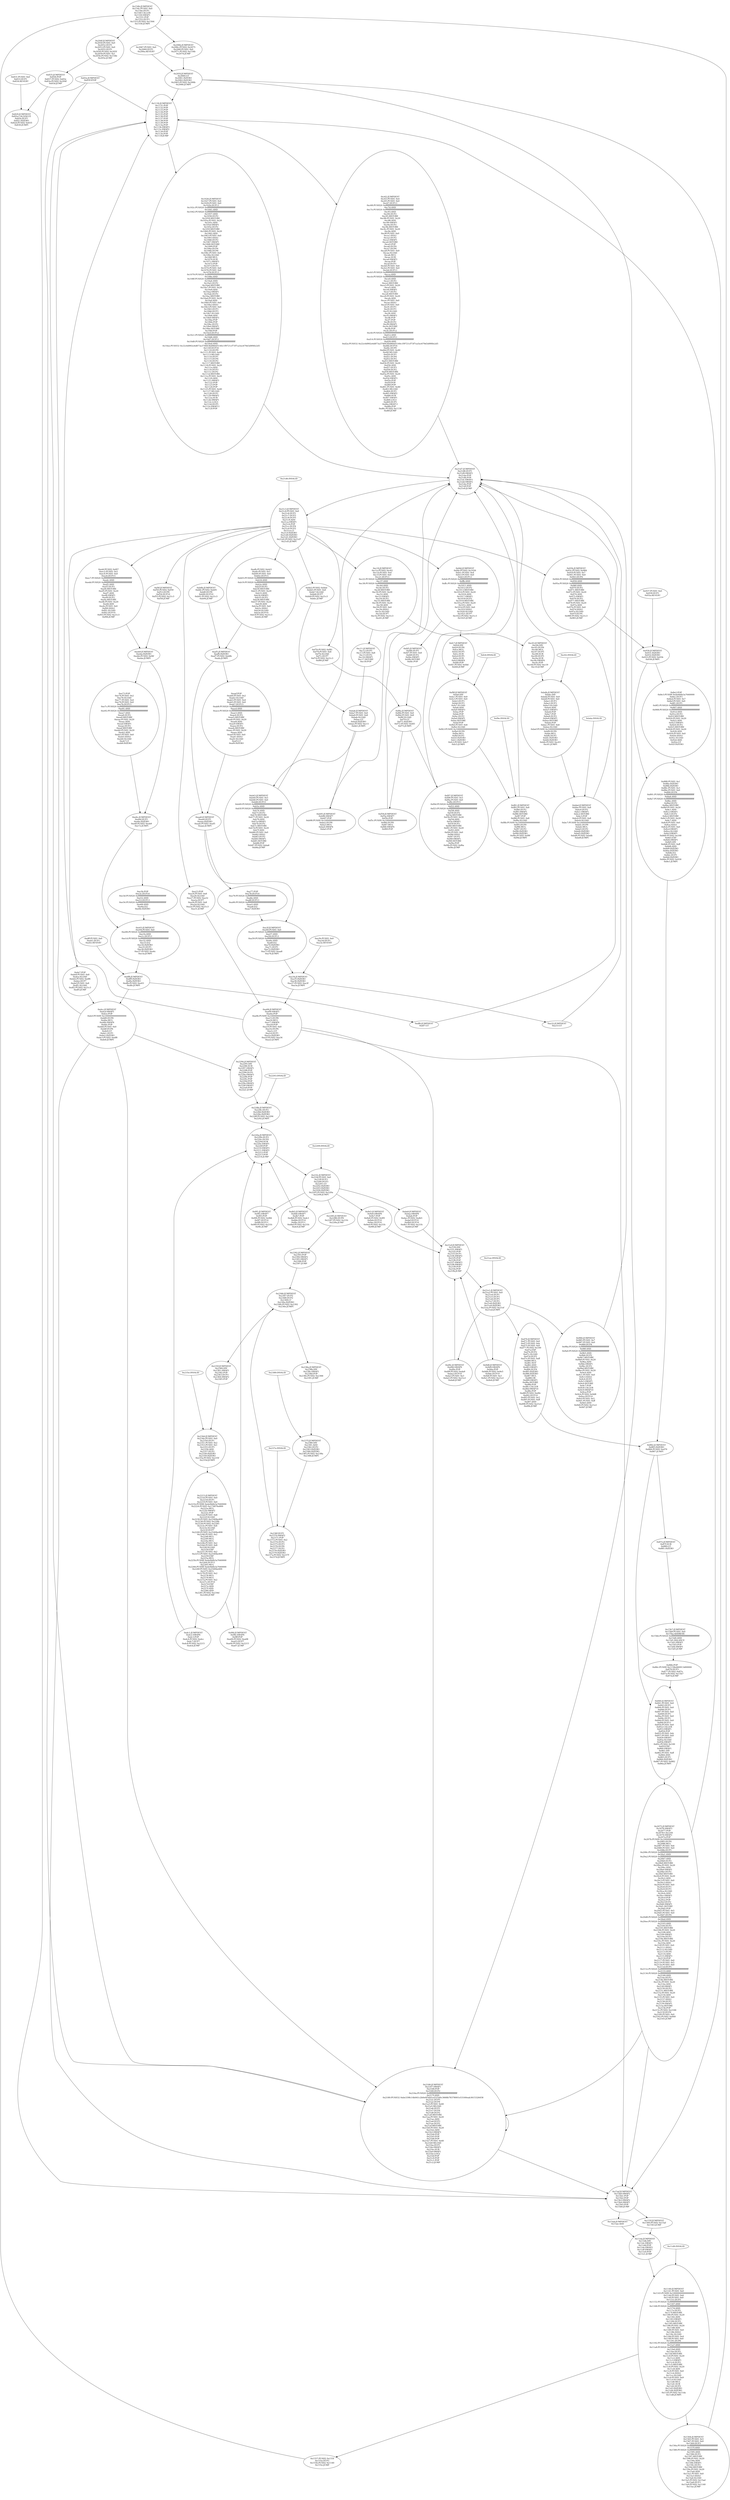 digraph{
2089[label="0x829:JUMPDEST
0x82a:CALLVALUE
0x82b:DUP1
0x82c:ISZERO
0x82d:PUSH2 0x835
0x830:JUMPI"]
2097[label="0x831:PUSH1 0x0
0x833:DUP1
0x834:REVERT"]
2097 -> 2089
2101[label="0x835:JUMPDEST
0x836:POP
0x837:PUSH2 0x83e
0x83a:PUSH2 0x204f
0x83d:JUMP"]
2101 -> 2089
8271[label="0x204f:JUMPDEST
0x2050:PUSH1 0x0
0x2052:DUP1
0x2053:PUSH1 0x0
0x2055:DUP1
0x2056:PUSH2 0x205f
0x2059:PUSH1 0x1
0x205b:PUSH2 0x154b
0x205e:JUMP"]
8271 -> 2101
5451[label="0x154b:JUMPDEST
0x154c:PUSH1 0x0
0x154e:DUP1
0x154f:CALLER
0x1550:SWAP1
0x1551:POP
0x1552:DUP3
0x1553:PUSH2 0x1564
0x1556:JUMPI"]
5451 -> 8271
5451 -> 8299
5463[label="0x1557:PUSH2 0x155f
0x155a:DUP2
0x155b:PUSH2 0x1140
0x155e:JUMP"]
5463 -> 5451
5476[label="0x1564:JUMPDEST
0x1565:PUSH1 0x5
0x1567:PUSH1 0x0
0x1569:DUP3
0x156a:PUSH20 0xffffffffffffffffffffffffffffffffffffffff
0x157f:AND
0x1580:PUSH20 0xffffffffffffffffffffffffffffffffffffffff
0x1595:AND
0x1596:DUP2
0x1597:MSTORE
0x1598:PUSH1 0x20
0x159a:ADD
0x159b:SWAP1
0x159c:DUP2
0x159d:MSTORE
0x159e:PUSH1 0x20
0x15a0:ADD
0x15a1:PUSH1 0x0
0x15a3:SHA3
0x15a4:SLOAD
0x15a5:PUSH2 0x15ad
0x15a8:DUP3
0x15a9:PUSH2 0x1140
0x15ac:JUMP"]
5476 -> 5451
4416[label="0x1140:JUMPDEST
0x1141:PUSH1 0x0
0x1143:PUSH9 0x10000000000000000
0x114d:PUSH1 0x6
0x114f:PUSH1 0x0
0x1151:DUP5
0x1152:PUSH20 0xffffffffffffffffffffffffffffffffffffffff
0x1167:AND
0x1168:PUSH20 0xffffffffffffffffffffffffffffffffffffffff
0x117d:AND
0x117e:DUP2
0x117f:MSTORE
0x1180:PUSH1 0x20
0x1182:ADD
0x1183:SWAP1
0x1184:DUP2
0x1185:MSTORE
0x1186:PUSH1 0x20
0x1188:ADD
0x1189:PUSH1 0x0
0x118b:SHA3
0x118c:SLOAD
0x118d:PUSH1 0x4
0x118f:PUSH1 0x0
0x1191:DUP6
0x1192:PUSH20 0xffffffffffffffffffffffffffffffffffffffff
0x11a7:AND
0x11a8:PUSH20 0xffffffffffffffffffffffffffffffffffffffff
0x11bd:AND
0x11be:DUP2
0x11bf:MSTORE
0x11c0:PUSH1 0x20
0x11c2:ADD
0x11c3:SWAP1
0x11c4:DUP2
0x11c5:MSTORE
0x11c6:PUSH1 0x20
0x11c8:ADD
0x11c9:PUSH1 0x0
0x11cb:SHA3
0x11cc:SLOAD
0x11cd:PUSH1 0x9
0x11cf:SLOAD
0x11d0:MUL
0x11d1:SUB
0x11d2:DUP2
0x11d3:ISZERO
0x11d4:ISZERO
0x11d5:PUSH2 0x11da
0x11d8:JUMPI"]
4416 -> 5463
4416 -> 5476
4569[label="0x11d9:INVALID"]
4569 -> 4416
4570[label="0x11da:JUMPDEST
0x11db:DIV
0x11dc:SWAP1
0x11dd:POP
0x11de:SWAP2
0x11df:SWAP1
0x11e0:POP
0x11e1:JUMP"]
4570 -> 4416
5549[label="0x15ad:JUMPDEST
0x15ae:ADD"]
5549 -> 4570
5551[label="0x15af:JUMPDEST
0x15b0:SWAP2
0x15b1:POP
0x15b2:POP
0x15b3:SWAP2
0x15b4:SWAP1
0x15b5:POP
0x15b6:JUMP"]
5551 -> 5549
5551 -> 5471
5471[label="0x155f:JUMPDEST
0x1560:PUSH2 0x15af
0x1563:JUMP"]
5471 -> 4570
8287[label="0x205f:JUMPDEST
0x2060:GT
0x2061:ISZERO
0x2062:ISZERO
0x2063:PUSH2 0x206b
0x2066:JUMPI"]
8287 -> 5551
8287 -> 4400
8287 -> 8550
8295[label="0x2067:PUSH1 0x0
0x2069:DUP1
0x206a:REVERT"]
8295 -> 8287
8299[label="0x206b:JUMPDEST
0x206c:PUSH2 0x2075
0x206f:PUSH1 0x0
0x2071:PUSH2 0x154b
0x2074:JUMP"]
8299 -> 8287
8309[label="0x2075:JUMPDEST
0x2076:SWAP3
0x2077:POP
0x2078:CALLER
0x2079:SWAP2
0x207a:POP
0x207b:PUSH9 0x10000000000000000
0x2085:DUP4
0x2086:MUL
0x2087:PUSH1 0x6
0x2089:PUSH1 0x0
0x208b:DUP5
0x208c:PUSH20 0xffffffffffffffffffffffffffffffffffffffff
0x20a1:AND
0x20a2:PUSH20 0xffffffffffffffffffffffffffffffffffffffff
0x20b7:AND
0x20b8:DUP2
0x20b9:MSTORE
0x20ba:PUSH1 0x20
0x20bc:ADD
0x20bd:SWAP1
0x20be:DUP2
0x20bf:MSTORE
0x20c0:PUSH1 0x20
0x20c2:ADD
0x20c3:PUSH1 0x0
0x20c5:SHA3
0x20c6:PUSH1 0x0
0x20c8:DUP3
0x20c9:DUP3
0x20ca:SLOAD
0x20cb:ADD
0x20cc:SWAP3
0x20cd:POP
0x20ce:POP
0x20cf:DUP2
0x20d0:SWAP1
0x20d1:SSTORE
0x20d2:POP
0x20d3:PUSH1 0x5
0x20d5:PUSH1 0x0
0x20d7:DUP4
0x20d8:PUSH20 0xffffffffffffffffffffffffffffffffffffffff
0x20ed:AND
0x20ee:PUSH20 0xffffffffffffffffffffffffffffffffffffffff
0x2103:AND
0x2104:DUP2
0x2105:MSTORE
0x2106:PUSH1 0x20
0x2108:ADD
0x2109:SWAP1
0x210a:DUP2
0x210b:MSTORE
0x210c:PUSH1 0x20
0x210e:ADD
0x210f:PUSH1 0x0
0x2111:SHA3
0x2112:SLOAD
0x2113:DUP4
0x2114:ADD
0x2115:SWAP3
0x2116:POP
0x2117:PUSH1 0x0
0x2119:PUSH1 0x5
0x211b:PUSH1 0x0
0x211d:DUP5
0x211e:PUSH20 0xffffffffffffffffffffffffffffffffffffffff
0x2133:AND
0x2134:PUSH20 0xffffffffffffffffffffffffffffffffffffffff
0x2149:AND
0x214a:DUP2
0x214b:MSTORE
0x214c:PUSH1 0x20
0x214e:ADD
0x214f:SWAP1
0x2150:DUP2
0x2151:MSTORE
0x2152:PUSH1 0x20
0x2154:ADD
0x2155:PUSH1 0x0
0x2157:SHA3
0x2158:DUP2
0x2159:SWAP1
0x215a:SSTORE
0x215b:POP
0x215c:PUSH2 0x2166
0x215f:DUP4
0x2160:PUSH1 0x0
0x2162:PUSH2 0x840
0x2165:JUMP"]
8309 -> 5551
8309 -> 4400
8309 -> 8550
2110[label="0x83e:JUMPDEST
0x83f:STOP"]
2110 -> 5551
2110 -> 4400
2110 -> 8550
2112[label="0x840:JUMPDEST
0x841:PUSH1 0x0
0x843:DUP1
0x844:PUSH1 0x0
0x846:DUP1
0x847:PUSH1 0x0
0x849:DUP1
0x84a:PUSH1 0x0
0x84c:DUP1
0x84d:PUSH1 0x0
0x84f:DUP11
0x850:PUSH1 0x0
0x852:CALLER
0x853:SWAP1
0x854:POP
0x855:PUSH1 0xb
0x857:PUSH1 0x0
0x859:SWAP1
0x85a:SLOAD
0x85b:SWAP1
0x85c:PUSH2 0x100
0x85f:EXP
0x860:SWAP1
0x861:DIV
0x862:PUSH1 0xff
0x864:AND
0x865:DUP1
0x866:ISZERO
0x867:PUSH2 0x882
0x86a:JUMPI"]
2112 -> 8309
2155[label="0x86b:POP
0x86c:PUSH9 0x1158e460913d00000
0x876:DUP3
0x877:PUSH2 0x87e
0x87a:PUSH2 0x15b7
0x87d:JUMP"]
2155 -> 2112
5559[label="0x15b7:JUMPDEST
0x15b8:PUSH1 0x0
0x15ba:ADDRESS
0x15bb:PUSH20 0xffffffffffffffffffffffffffffffffffffffff
0x15d0:AND
0x15d1:BALANCE
0x15d2:SWAP1
0x15d3:POP
0x15d4:SWAP1
0x15d5:JUMP"]
5559 -> 2155
2178[label="0x882:JUMPDEST
0x883:ISZERO
0x884:PUSH2 0xd70
0x887:JUMPI"]
2178 -> 2174
2178 -> 2112
2184[label="0x888:PUSH1 0x1
0x88a:ISZERO
0x88b:ISZERO
0x88c:PUSH1 0x3
0x88e:PUSH1 0x0
0x890:DUP4
0x891:PUSH20 0xffffffffffffffffffffffffffffffffffffffff
0x8a6:AND
0x8a7:PUSH20 0xffffffffffffffffffffffffffffffffffffffff
0x8bc:AND
0x8bd:DUP2
0x8be:MSTORE
0x8bf:PUSH1 0x20
0x8c1:ADD
0x8c2:SWAP1
0x8c3:DUP2
0x8c4:MSTORE
0x8c5:PUSH1 0x20
0x8c7:ADD
0x8c8:PUSH1 0x0
0x8ca:SHA3
0x8cb:PUSH1 0x0
0x8cd:SWAP1
0x8ce:SLOAD
0x8cf:SWAP1
0x8d0:PUSH2 0x100
0x8d3:EXP
0x8d4:SWAP1
0x8d5:DIV
0x8d6:PUSH1 0xff
0x8d8:AND
0x8d9:ISZERO
0x8da:ISZERO
0x8db:EQ
0x8dc:DUP1
0x8dd:ISZERO
0x8de:PUSH2 0x930
0x8e1:JUMPI"]
2184 -> 2178
2274[label="0x8e2:POP
0x8e3:PUSH8 0xde0b6b3a7640000
0x8ec:DUP3
0x8ed:PUSH1 0x7
0x8ef:PUSH1 0x0
0x8f1:DUP5
0x8f2:PUSH20 0xffffffffffffffffffffffffffffffffffffffff
0x907:AND
0x908:PUSH20 0xffffffffffffffffffffffffffffffffffffffff
0x91d:AND
0x91e:DUP2
0x91f:MSTORE
0x920:PUSH1 0x20
0x922:ADD
0x923:SWAP1
0x924:DUP2
0x925:MSTORE
0x926:PUSH1 0x20
0x928:ADD
0x929:PUSH1 0x0
0x92b:SHA3
0x92c:SLOAD
0x92d:ADD
0x92e:GT
0x92f:ISZERO"]
2274 -> 2184
2352[label="0x930:JUMPDEST
0x931:ISZERO
0x932:ISZERO
0x933:PUSH2 0x93b
0x936:JUMPI"]
2352 -> 2274
2352 -> 2184
2359[label="0x937:PUSH1 0x0
0x939:DUP1
0x93a:REVERT"]
2359 -> 2352
2174[label="0x87e:JUMPDEST
0x87f:SUB
0x880:GT
0x881:ISZERO"]
2174 -> 5559
2363[label="0x93b:JUMPDEST
0x93c:PUSH2 0x984
0x93f:PUSH1 0x7
0x941:PUSH1 0x0
0x943:DUP4
0x944:PUSH20 0xffffffffffffffffffffffffffffffffffffffff
0x959:AND
0x95a:PUSH20 0xffffffffffffffffffffffffffffffffffffffff
0x96f:AND
0x970:DUP2
0x971:MSTORE
0x972:PUSH1 0x20
0x974:ADD
0x975:SWAP1
0x976:DUP2
0x977:MSTORE
0x978:PUSH1 0x20
0x97a:ADD
0x97b:PUSH1 0x0
0x97d:SHA3
0x97e:SLOAD
0x97f:DUP4
0x980:PUSH2 0x21c3
0x983:JUMP"]
2363 -> 2352
3440[label="0xd70:JUMPDEST
0xd71:PUSH1 0x0
0xd73:PUSH1 0xb
0xd75:PUSH1 0x0
0xd77:PUSH2 0x100
0xd7a:EXP
0xd7b:DUP2
0xd7c:SLOAD
0xd7d:DUP2
0xd7e:PUSH1 0xff
0xd80:MUL
0xd81:NOT
0xd82:AND
0xd83:SWAP1
0xd84:DUP4
0xd85:ISZERO
0xd86:ISZERO
0xd87:MUL
0xd88:OR
0xd89:SWAP1
0xd8a:SSTORE
0xd8b:POP
0xd8c:CALLER
0xd8d:SWAP10
0xd8e:POP
0xd8f:PUSH2 0xd9c
0xd92:DUP14
0xd93:PUSH1 0x5
0xd95:PUSH1 0xff
0xd97:AND
0xd98:PUSH2 0x21e1
0xd9b:JUMP"]
3440 -> 2178
8673[label="0x21e1:JUMPDEST
0x21e2:PUSH1 0x0
0x21e4:DUP1
0x21e5:DUP3
0x21e6:DUP5
0x21e7:DUP2
0x21e8:ISZERO
0x21e9:ISZERO
0x21ea:PUSH2 0x21ef
0x21ed:JUMPI"]
8673 -> 3440
8673 -> 2436
8673 -> 3484
8673 -> 2520
8686[label="0x21ee:INVALID"]
8686 -> 8673
8643[label="0x21c3:JUMPDEST
0x21c4:PUSH1 0x0
0x21c6:DUP1
0x21c7:DUP3
0x21c8:DUP5
0x21c9:ADD
0x21ca:SWAP1
0x21cb:POP
0x21cc:DUP4
0x21cd:DUP2
0x21ce:LT
0x21cf:ISZERO
0x21d0:ISZERO
0x21d1:ISZERO
0x21d2:PUSH2 0x21d7
0x21d5:JUMPI"]
8643 -> 2363
8643 -> 2595
8643 -> 3559
8643 -> 2811
8643 -> 2955
8643 -> 3775
8643 -> 3919
8643 -> 3958
8643 -> 2994
8643 -> 3097
8643 -> 4061
8662[label="0x21d6:INVALID"]
8662 -> 8643
8663[label="0x21d7:JUMPDEST
0x21d8:DUP1
0x21d9:SWAP2
0x21da:POP
0x21db:POP
0x21dc:SWAP3
0x21dd:SWAP2
0x21de:POP
0x21df:POP
0x21e0:JUMP"]
8663 -> 8643
8687[label="0x21ef:JUMPDEST
0x21f0:DIV
0x21f1:SWAP1
0x21f2:POP
0x21f3:DUP1
0x21f4:SWAP2
0x21f5:POP
0x21f6:POP
0x21f7:SWAP3
0x21f8:SWAP2
0x21f9:POP
0x21fa:POP
0x21fb:JUMP"]
8687 -> 8673
2436[label="0x984:JUMPDEST
0x985:PUSH1 0x7
0x987:PUSH1 0x0
0x989:DUP4
0x98a:PUSH20 0xffffffffffffffffffffffffffffffffffffffff
0x99f:AND
0x9a0:PUSH20 0xffffffffffffffffffffffffffffffffffffffff
0x9b5:AND
0x9b6:DUP2
0x9b7:MSTORE
0x9b8:PUSH1 0x20
0x9ba:ADD
0x9bb:SWAP1
0x9bc:DUP2
0x9bd:MSTORE
0x9be:PUSH1 0x20
0x9c0:ADD
0x9c1:PUSH1 0x0
0x9c3:SHA3
0x9c4:DUP2
0x9c5:SWAP1
0x9c6:SSTORE
0x9c7:POP
0x9c8:CALLER
0x9c9:SWAP10
0x9ca:POP
0x9cb:PUSH2 0x9d8
0x9ce:DUP14
0x9cf:PUSH1 0x5
0x9d1:PUSH1 0xff
0x9d3:AND
0x9d4:PUSH2 0x21e1
0x9d7:JUMP"]
2436 -> 8663
3484[label="0xd9c:JUMPDEST
0xd9d:SWAP9
0xd9e:POP
0xd9f:PUSH2 0xda9
0xda2:DUP10
0xda3:PUSH1 0x3
0xda5:PUSH2 0x21e1
0xda8:JUMP"]
3484 -> 8687
2520[label="0x9d8:JUMPDEST
0x9d9:SWAP9
0x9da:POP
0x9db:PUSH2 0x9e5
0x9de:DUP10
0x9df:PUSH1 0x3
0x9e1:PUSH2 0x21e1
0x9e4:JUMP"]
2520 -> 8687
2533[label="0x9e5:JUMPDEST
0x9e6:SWAP8
0x9e7:POP
0x9e8:PUSH2 0x9f1
0x9eb:DUP10
0x9ec:DUP10
0x9ed:PUSH2 0x21fc
0x9f0:JUMP"]
2533 -> 8687
8700[label="0x21fc:JUMPDEST
0x21fd:PUSH1 0x0
0x21ff:DUP3
0x2200:DUP3
0x2201:GT
0x2202:ISZERO
0x2203:ISZERO
0x2204:ISZERO
0x2205:PUSH2 0x220a
0x2208:JUMPI"]
8700 -> 2533
8700 -> 3497
8700 -> 3509
8700 -> 2545
8700 -> 8837
8713[label="0x2209:INVALID"]
8713 -> 8700
3497[label="0xda9:JUMPDEST
0xdaa:SWAP8
0xdab:POP
0xdac:PUSH2 0xdb5
0xdaf:DUP10
0xdb0:DUP10
0xdb1:PUSH2 0x21fc
0xdb4:JUMP"]
3497 -> 8687
8714[label="0x220a:JUMPDEST
0x220b:DUP2
0x220c:DUP4
0x220d:SUB
0x220e:SWAP1
0x220f:POP
0x2210:SWAP3
0x2211:SWAP2
0x2212:POP
0x2213:POP
0x2214:JUMP"]
8714 -> 8700
3509[label="0xdb5:JUMPDEST
0xdb6:SWAP7
0xdb7:POP
0xdb8:PUSH2 0xdc1
0xdbb:DUP14
0xdbc:DUP11
0xdbd:PUSH2 0x21fc
0xdc0:JUMP"]
3509 -> 8714
2545[label="0x9f1:JUMPDEST
0x9f2:SWAP7
0x9f3:POP
0x9f4:PUSH2 0x9fd
0x9f7:DUP14
0x9f8:DUP11
0x9f9:PUSH2 0x21fc
0x9fc:JUMP"]
2545 -> 8714
3521[label="0xdc1:JUMPDEST
0xdc2:SWAP6
0xdc3:POP
0xdc4:PUSH2 0xdcc
0xdc7:DUP7
0xdc8:PUSH2 0x2215
0xdcb:JUMP"]
3521 -> 8714
2557[label="0x9fd:JUMPDEST
0x9fe:SWAP6
0x9ff:POP
0xa00:PUSH2 0xa08
0xa03:DUP7
0xa04:PUSH2 0x2215
0xa07:JUMP"]
2557 -> 8714
8725[label="0x2215:JUMPDEST
0x2216:PUSH1 0x0
0x2218:DUP1
0x2219:PUSH1 0x0
0x221b:PUSH8 0xde0b6b3a7640000
0x2224:PUSH5 0x174876e800
0x222a:MUL
0x222b:SWAP2
0x222c:POP
0x222d:PUSH1 0x8
0x222f:SLOAD
0x2230:PUSH5 0x2540be400
0x2236:PUSH2 0x228b
0x2239:PUSH2 0x2285
0x223c:PUSH1 0x8
0x223e:SLOAD
0x223f:DUP7
0x2240:PUSH5 0x2540be400
0x2246:PUSH1 0x2
0x2248:MUL
0x2249:MUL
0x224a:MUL
0x224b:PUSH1 0x2
0x224d:PUSH1 0x8
0x224f:SLOAD
0x2250:EXP
0x2251:PUSH1 0x2
0x2253:PUSH5 0x2540be400
0x2259:EXP
0x225a:MUL
0x225b:PUSH8 0xde0b6b3a7640000
0x2264:DUP11
0x2265:MUL
0x2266:PUSH8 0xde0b6b3a7640000
0x226f:PUSH5 0x2540be400
0x2275:MUL
0x2276:PUSH1 0x2
0x2278:MUL
0x2279:MUL
0x227a:PUSH1 0x2
0x227c:DUP10
0x227d:EXP
0x227e:ADD
0x227f:ADD
0x2280:ADD
0x2281:PUSH2 0x234d
0x2284:JUMP"]
8725 -> 3521
8725 -> 2557
9037[label="0x234d:JUMPDEST
0x234e:PUSH1 0x0
0x2350:DUP1
0x2351:PUSH1 0x2
0x2353:PUSH1 0x1
0x2355:DUP5
0x2356:ADD
0x2357:DUP2
0x2358:ISZERO
0x2359:ISZERO
0x235a:PUSH2 0x235f
0x235d:JUMPI"]
9037 -> 8725
9054[label="0x235e:INVALID"]
9054 -> 9037
9055[label="0x235f:JUMPDEST
0x2360:DIV
0x2361:SWAP1
0x2362:POP
0x2363:DUP3
0x2364:SWAP2
0x2365:POP"]
9055 -> 9037
9062[label="0x2366:JUMPDEST
0x2367:DUP2
0x2368:DUP2
0x2369:LT
0x236a:ISZERO
0x236b:PUSH2 0x2392
0x236e:JUMPI"]
9062 -> 9055
9062 -> 9098
9071[label="0x236f:DUP1
0x2370:SWAP2
0x2371:POP
0x2372:PUSH1 0x2
0x2374:DUP2
0x2375:DUP3
0x2376:DUP6
0x2377:DUP2
0x2378:ISZERO
0x2379:ISZERO
0x237a:PUSH2 0x237f
0x237d:JUMPI"]
9071 -> 9062
9086[label="0x237e:INVALID"]
9086 -> 9071
9106[label="0x2392:JUMPDEST
0x2393:POP
0x2394:SWAP2
0x2395:SWAP1
0x2396:POP
0x2397:JUMP"]
9106 -> 9062
9087[label="0x237f:JUMPDEST
0x2380:DIV
0x2381:ADD
0x2382:DUP2
0x2383:ISZERO
0x2384:ISZERO
0x2385:PUSH2 0x238a
0x2388:JUMPI"]
9087 -> 9071
9097[label="0x2389:INVALID"]
9097 -> 9087
8837[label="0x2285:JUMPDEST
0x2286:DUP6
0x2287:PUSH2 0x21fc
0x228a:JUMP"]
8837 -> 9106
9098[label="0x238a:JUMPDEST
0x238b:DIV
0x238c:SWAP1
0x238d:POP
0x238e:PUSH2 0x2366
0x2391:JUMP"]
9098 -> 9087
8843[label="0x228b:JUMPDEST
0x228c:DUP2
0x228d:ISZERO
0x228e:ISZERO
0x228f:PUSH2 0x2294
0x2292:JUMPI"]
8843 -> 8714
8851[label="0x2293:INVALID"]
8851 -> 8843
8852[label="0x2294:JUMPDEST
0x2295:DIV
0x2296:SUB
0x2297:SWAP1
0x2298:POP
0x2299:DUP1
0x229a:SWAP3
0x229b:POP
0x229c:POP
0x229d:POP
0x229e:SWAP2
0x229f:SWAP1
0x22a0:POP
0x22a1:JUMP"]
8852 -> 8843
2568[label="0xa08:JUMPDEST
0xa09:SWAP5
0xa0a:POP
0xa0b:PUSH9 0x10000000000000000
0xa15:DUP8
0xa16:MUL
0xa17:SWAP4
0xa18:POP
0xa19:PUSH1 0x0
0xa1b:DUP6
0xa1c:GT
0xa1d:DUP1
0xa1e:ISZERO
0xa1f:PUSH2 0xa34
0xa22:JUMPI"]
2568 -> 8852
2568 -> 4400
2568 -> 5551
2568 -> 8550
2595[label="0xa23:POP
0xa24:PUSH1 0x8
0xa26:SLOAD
0xa27:PUSH2 0xa32
0xa2a:DUP7
0xa2b:PUSH1 0x8
0xa2d:SLOAD
0xa2e:PUSH2 0x21c3
0xa31:JUMP"]
2595 -> 2568
2610[label="0xa32:JUMPDEST
0xa33:GT"]
2610 -> 8663
2612[label="0xa34:JUMPDEST
0xa35:ISZERO
0xa36:ISZERO
0xa37:PUSH2 0xa3f
0xa3a:JUMPI"]
2612 -> 2610
2612 -> 2568
2619[label="0xa3b:PUSH1 0x0
0xa3d:DUP1
0xa3e:REVERT"]
2619 -> 2612
3532[label="0xdcc:JUMPDEST
0xdcd:SWAP5
0xdce:POP
0xdcf:PUSH9 0x10000000000000000
0xdd9:DUP8
0xdda:MUL
0xddb:SWAP4
0xddc:POP
0xddd:PUSH1 0x0
0xddf:DUP6
0xde0:GT
0xde1:DUP1
0xde2:ISZERO
0xde3:PUSH2 0xdf8
0xde6:JUMPI"]
3532 -> 8852
3532 -> 4400
3532 -> 5551
3532 -> 8550
3559[label="0xde7:POP
0xde8:PUSH1 0x8
0xdea:SLOAD
0xdeb:PUSH2 0xdf6
0xdee:DUP7
0xdef:PUSH1 0x8
0xdf1:SLOAD
0xdf2:PUSH2 0x21c3
0xdf5:JUMP"]
3559 -> 3532
3576[label="0xdf8:JUMPDEST
0xdf9:ISZERO
0xdfa:ISZERO
0xdfb:PUSH2 0xe03
0xdfe:JUMPI"]
3576 -> 3574
3576 -> 3532
3583[label="0xdff:PUSH1 0x0
0xe01:DUP1
0xe02:REVERT"]
3583 -> 3576
2623[label="0xa3f:JUMPDEST
0xa40:PUSH1 0x0
0xa42:PUSH20 0xffffffffffffffffffffffffffffffffffffffff
0xa57:AND
0xa58:DUP13
0xa59:PUSH20 0xffffffffffffffffffffffffffffffffffffffff
0xa6e:AND
0xa6f:EQ
0xa70:ISZERO
0xa71:DUP1
0xa72:ISZERO
0xa73:PUSH2 0xaa8
0xa76:JUMPI"]
2623 -> 2612
2679[label="0xa77:POP
0xa78:DUP10
0xa79:PUSH20 0xffffffffffffffffffffffffffffffffffffffff
0xa8e:AND
0xa8f:DUP13
0xa90:PUSH20 0xffffffffffffffffffffffffffffffffffffffff
0xaa5:AND
0xaa6:EQ
0xaa7:ISZERO"]
2679 -> 2623
2728[label="0xaa8:JUMPDEST
0xaa9:DUP1
0xaaa:ISZERO
0xaab:PUSH2 0xaf5
0xaae:JUMPI"]
2728 -> 2679
2728 -> 2623
2735[label="0xaaf:POP
0xab0:PUSH1 0x2
0xab2:SLOAD
0xab3:PUSH1 0x4
0xab5:PUSH1 0x0
0xab7:DUP15
0xab8:PUSH20 0xffffffffffffffffffffffffffffffffffffffff
0xacd:AND
0xace:PUSH20 0xffffffffffffffffffffffffffffffffffffffff
0xae3:AND
0xae4:DUP2
0xae5:MSTORE
0xae6:PUSH1 0x20
0xae8:ADD
0xae9:SWAP1
0xaea:DUP2
0xaeb:MSTORE
0xaec:PUSH1 0x20
0xaee:ADD
0xaef:PUSH1 0x0
0xaf1:SHA3
0xaf2:SLOAD
0xaf3:LT
0xaf4:ISZERO"]
2735 -> 2728
2805[label="0xaf5:JUMPDEST
0xaf6:ISZERO
0xaf7:PUSH2 0xb8b
0xafa:JUMPI"]
2805 -> 2735
2805 -> 2728
2811[label="0xafb:PUSH2 0xb43
0xafe:PUSH1 0x5
0xb00:PUSH1 0x0
0xb02:DUP15
0xb03:PUSH20 0xffffffffffffffffffffffffffffffffffffffff
0xb18:AND
0xb19:PUSH20 0xffffffffffffffffffffffffffffffffffffffff
0xb2e:AND
0xb2f:DUP2
0xb30:MSTORE
0xb31:PUSH1 0x20
0xb33:ADD
0xb34:SWAP1
0xb35:DUP2
0xb36:MSTORE
0xb37:PUSH1 0x20
0xb39:ADD
0xb3a:PUSH1 0x0
0xb3c:SHA3
0xb3d:SLOAD
0xb3e:DUP10
0xb3f:PUSH2 0x21c3
0xb42:JUMP"]
2811 -> 2805
2955[label="0xb8b:JUMPDEST
0xb8c:PUSH2 0xb95
0xb8f:DUP8
0xb90:DUP10
0xb91:PUSH2 0x21c3
0xb94:JUMP"]
2955 -> 2805
3574[label="0xdf6:JUMPDEST
0xdf7:GT"]
3574 -> 8663
3587[label="0xe03:JUMPDEST
0xe04:PUSH1 0x0
0xe06:PUSH20 0xffffffffffffffffffffffffffffffffffffffff
0xe1b:AND
0xe1c:DUP13
0xe1d:PUSH20 0xffffffffffffffffffffffffffffffffffffffff
0xe32:AND
0xe33:EQ
0xe34:ISZERO
0xe35:DUP1
0xe36:ISZERO
0xe37:PUSH2 0xe6c
0xe3a:JUMPI"]
3587 -> 3576
3643[label="0xe3b:POP
0xe3c:DUP10
0xe3d:PUSH20 0xffffffffffffffffffffffffffffffffffffffff
0xe52:AND
0xe53:DUP13
0xe54:PUSH20 0xffffffffffffffffffffffffffffffffffffffff
0xe69:AND
0xe6a:EQ
0xe6b:ISZERO"]
3643 -> 3587
3692[label="0xe6c:JUMPDEST
0xe6d:DUP1
0xe6e:ISZERO
0xe6f:PUSH2 0xeb9
0xe72:JUMPI"]
3692 -> 3643
3692 -> 3587
3699[label="0xe73:POP
0xe74:PUSH1 0x2
0xe76:SLOAD
0xe77:PUSH1 0x4
0xe79:PUSH1 0x0
0xe7b:DUP15
0xe7c:PUSH20 0xffffffffffffffffffffffffffffffffffffffff
0xe91:AND
0xe92:PUSH20 0xffffffffffffffffffffffffffffffffffffffff
0xea7:AND
0xea8:DUP2
0xea9:MSTORE
0xeaa:PUSH1 0x20
0xeac:ADD
0xead:SWAP1
0xeae:DUP2
0xeaf:MSTORE
0xeb0:PUSH1 0x20
0xeb2:ADD
0xeb3:PUSH1 0x0
0xeb5:SHA3
0xeb6:SLOAD
0xeb7:LT
0xeb8:ISZERO"]
3699 -> 3692
3769[label="0xeb9:JUMPDEST
0xeba:ISZERO
0xebb:PUSH2 0xf4f
0xebe:JUMPI"]
3769 -> 3699
3769 -> 3692
3775[label="0xebf:PUSH2 0xf07
0xec2:PUSH1 0x5
0xec4:PUSH1 0x0
0xec6:DUP15
0xec7:PUSH20 0xffffffffffffffffffffffffffffffffffffffff
0xedc:AND
0xedd:PUSH20 0xffffffffffffffffffffffffffffffffffffffff
0xef2:AND
0xef3:DUP2
0xef4:MSTORE
0xef5:PUSH1 0x20
0xef7:ADD
0xef8:SWAP1
0xef9:DUP2
0xefa:MSTORE
0xefb:PUSH1 0x20
0xefd:ADD
0xefe:PUSH1 0x0
0xf00:SHA3
0xf01:SLOAD
0xf02:DUP10
0xf03:PUSH2 0x21c3
0xf06:JUMP"]
3775 -> 3769
2883[label="0xb43:JUMPDEST
0xb44:PUSH1 0x5
0xb46:PUSH1 0x0
0xb48:DUP15
0xb49:PUSH20 0xffffffffffffffffffffffffffffffffffffffff
0xb5e:AND
0xb5f:PUSH20 0xffffffffffffffffffffffffffffffffffffffff
0xb74:AND
0xb75:DUP2
0xb76:MSTORE
0xb77:PUSH1 0x20
0xb79:ADD
0xb7a:SWAP1
0xb7b:DUP2
0xb7c:MSTORE
0xb7d:PUSH1 0x20
0xb7f:ADD
0xb80:PUSH1 0x0
0xb82:SHA3
0xb83:DUP2
0xb84:SWAP1
0xb85:SSTORE
0xb86:POP
0xb87:PUSH2 0xba6
0xb8a:JUMP"]
2883 -> 8663
3919[label="0xf4f:JUMPDEST
0xf50:PUSH2 0xf59
0xf53:DUP8
0xf54:DUP10
0xf55:PUSH2 0x21c3
0xf58:JUMP"]
3919 -> 3769
3929[label="0xf59:JUMPDEST
0xf5a:SWAP7
0xf5b:POP
0xf5c:PUSH9 0x10000000000000000
0xf66:DUP8
0xf67:MUL
0xf68:SWAP4
0xf69:POP"]
3929 -> 8663
3946[label="0xf6a:JUMPDEST
0xf6b:PUSH1 0x0
0xf6d:PUSH1 0x8
0xf6f:SLOAD
0xf70:GT
0xf71:ISZERO
0xf72:PUSH2 0xfd5
0xf75:JUMPI"]
3946 -> 3929
3946 -> 3847
3958[label="0xf76:PUSH2 0xf81
0xf79:PUSH1 0x8
0xf7b:SLOAD
0xf7c:DUP7
0xf7d:PUSH2 0x21c3
0xf80:JUMP"]
3958 -> 3946
2982[label="0xba6:JUMPDEST
0xba7:PUSH1 0x0
0xba9:PUSH1 0x8
0xbab:SLOAD
0xbac:GT
0xbad:ISZERO
0xbae:PUSH2 0xc11
0xbb1:JUMPI"]
2982 -> 2965
2982 -> 2883
2994[label="0xbb2:PUSH2 0xbbd
0xbb5:PUSH1 0x8
0xbb7:SLOAD
0xbb8:DUP7
0xbb9:PUSH2 0x21c3
0xbbc:JUMP"]
2994 -> 2982
3089[label="0xc11:JUMPDEST
0xc12:DUP5
0xc13:PUSH1 0x8
0xc15:DUP2
0xc16:SWAP1
0xc17:SSTORE
0xc18:POP"]
3089 -> 2982
3097[label="0xc19:JUMPDEST
0xc1a:PUSH2 0xc62
0xc1d:PUSH1 0x4
0xc1f:PUSH1 0x0
0xc21:DUP13
0xc22:PUSH20 0xffffffffffffffffffffffffffffffffffffffff
0xc37:AND
0xc38:PUSH20 0xffffffffffffffffffffffffffffffffffffffff
0xc4d:AND
0xc4e:DUP2
0xc4f:MSTORE
0xc50:PUSH1 0x20
0xc52:ADD
0xc53:SWAP1
0xc54:DUP2
0xc55:MSTORE
0xc56:PUSH1 0x20
0xc58:ADD
0xc59:PUSH1 0x0
0xc5b:SHA3
0xc5c:SLOAD
0xc5d:DUP7
0xc5e:PUSH2 0x21c3
0xc61:JUMP"]
3097 -> 3089
3097 -> 3075
2965[label="0xb95:JUMPDEST
0xb96:SWAP7
0xb97:POP
0xb98:PUSH9 0x10000000000000000
0xba2:DUP8
0xba3:MUL
0xba4:SWAP4
0xba5:POP"]
2965 -> 8663
3847[label="0xf07:JUMPDEST
0xf08:PUSH1 0x5
0xf0a:PUSH1 0x0
0xf0c:DUP15
0xf0d:PUSH20 0xffffffffffffffffffffffffffffffffffffffff
0xf22:AND
0xf23:PUSH20 0xffffffffffffffffffffffffffffffffffffffff
0xf38:AND
0xf39:DUP2
0xf3a:MSTORE
0xf3b:PUSH1 0x20
0xf3d:ADD
0xf3e:SWAP1
0xf3f:DUP2
0xf40:MSTORE
0xf41:PUSH1 0x20
0xf43:ADD
0xf44:PUSH1 0x0
0xf46:SHA3
0xf47:DUP2
0xf48:SWAP1
0xf49:SSTORE
0xf4a:POP
0xf4b:PUSH2 0xf6a
0xf4e:JUMP"]
3847 -> 8663
4053[label="0xfd5:JUMPDEST
0xfd6:DUP5
0xfd7:PUSH1 0x8
0xfd9:DUP2
0xfda:SWAP1
0xfdb:SSTORE
0xfdc:POP"]
4053 -> 3946
4061[label="0xfdd:JUMPDEST
0xfde:PUSH2 0x1026
0xfe1:PUSH1 0x4
0xfe3:PUSH1 0x0
0xfe5:DUP13
0xfe6:PUSH20 0xffffffffffffffffffffffffffffffffffffffff
0xffb:AND
0xffc:PUSH20 0xffffffffffffffffffffffffffffffffffffffff
0x1011:AND
0x1012:DUP2
0x1013:MSTORE
0x1014:PUSH1 0x20
0x1016:ADD
0x1017:SWAP1
0x1018:DUP2
0x1019:MSTORE
0x101a:PUSH1 0x20
0x101c:ADD
0x101d:PUSH1 0x0
0x101f:SHA3
0x1020:SLOAD
0x1021:DUP7
0x1022:PUSH2 0x21c3
0x1025:JUMP"]
4061 -> 4053
4061 -> 4039
4134[label="0x1026:JUMPDEST
0x1027:PUSH1 0x4
0x1029:PUSH1 0x0
0x102b:DUP13
0x102c:PUSH20 0xffffffffffffffffffffffffffffffffffffffff
0x1041:AND
0x1042:PUSH20 0xffffffffffffffffffffffffffffffffffffffff
0x1057:AND
0x1058:DUP2
0x1059:MSTORE
0x105a:PUSH1 0x20
0x105c:ADD
0x105d:SWAP1
0x105e:DUP2
0x105f:MSTORE
0x1060:PUSH1 0x20
0x1062:ADD
0x1063:PUSH1 0x0
0x1065:SHA3
0x1066:DUP2
0x1067:SWAP1
0x1068:SSTORE
0x1069:POP
0x106a:DUP4
0x106b:DUP6
0x106c:PUSH1 0x9
0x106e:SLOAD
0x106f:MUL
0x1070:SUB
0x1071:SWAP3
0x1072:POP
0x1073:DUP3
0x1074:PUSH1 0x6
0x1076:PUSH1 0x0
0x1078:DUP13
0x1079:PUSH20 0xffffffffffffffffffffffffffffffffffffffff
0x108e:AND
0x108f:PUSH20 0xffffffffffffffffffffffffffffffffffffffff
0x10a4:AND
0x10a5:DUP2
0x10a6:MSTORE
0x10a7:PUSH1 0x20
0x10a9:ADD
0x10aa:SWAP1
0x10ab:DUP2
0x10ac:MSTORE
0x10ad:PUSH1 0x20
0x10af:ADD
0x10b0:PUSH1 0x0
0x10b2:SHA3
0x10b3:PUSH1 0x0
0x10b5:DUP3
0x10b6:DUP3
0x10b7:SLOAD
0x10b8:ADD
0x10b9:SWAP3
0x10ba:POP
0x10bb:POP
0x10bc:DUP2
0x10bd:SWAP1
0x10be:SSTORE
0x10bf:POP
0x10c0:DUP12
0x10c1:PUSH20 0xffffffffffffffffffffffffffffffffffffffff
0x10d6:AND
0x10d7:DUP11
0x10d8:PUSH20 0xffffffffffffffffffffffffffffffffffffffff
0x10ed:AND
0x10ee:PUSH32 0x22c0d992e4d873a3748436d960d5140c1f9721cf73f7ca5ec679d3d9f4fe2d5
0x110f:DUP16
0x1110:DUP9
0x1111:PUSH1 0x40
0x1113:MLOAD
0x1114:DUP1
0x1115:DUP4
0x1116:DUP2
0x1117:MSTORE
0x1118:PUSH1 0x20
0x111a:ADD
0x111b:DUP3
0x111c:DUP2
0x111d:MSTORE
0x111e:PUSH1 0x20
0x1120:ADD
0x1121:SWAP3
0x1122:POP
0x1123:POP
0x1124:POP
0x1125:PUSH1 0x40
0x1127:MLOAD
0x1128:DUP1
0x1129:SWAP2
0x112a:SUB
0x112b:SWAP1
0x112c:LOG3
0x112d:DUP5
0x112e:SWAP11
0x112f:POP"]
4134 -> 8663
4400[label="0x1130:JUMPDEST
0x1131:POP
0x1132:POP
0x1133:POP
0x1134:POP
0x1135:POP
0x1136:POP
0x1137:POP
0x1138:POP
0x1139:POP
0x113a:POP
0x113b:SWAP3
0x113c:SWAP2
0x113d:POP
0x113e:POP
0x113f:JUMP"]
4400 -> 4134
4400 -> 3170
3969[label="0xf81:JUMPDEST
0xf82:PUSH1 0x8
0xf84:DUP2
0xf85:SWAP1
0xf86:SSTORE
0xf87:POP
0xf88:PUSH1 0x8
0xf8a:SLOAD
0xf8b:PUSH9 0x10000000000000000
0xf95:DUP9
0xf96:MUL
0xf97:DUP2
0xf98:ISZERO
0xf99:ISZERO
0xf9a:PUSH2 0xf9f
0xf9d:JUMPI"]
3969 -> 8663
3998[label="0xf9e:INVALID"]
3998 -> 3969
3999[label="0xf9f:JUMPDEST
0xfa0:DIV
0xfa1:PUSH1 0x9
0xfa3:PUSH1 0x0
0xfa5:DUP3
0xfa6:DUP3
0xfa7:SLOAD
0xfa8:ADD
0xfa9:SWAP3
0xfaa:POP
0xfab:POP
0xfac:DUP2
0xfad:SWAP1
0xfae:SSTORE
0xfaf:POP
0xfb0:PUSH1 0x8
0xfb2:SLOAD
0xfb3:PUSH9 0x10000000000000000
0xfbd:DUP9
0xfbe:MUL
0xfbf:DUP2
0xfc0:ISZERO
0xfc1:ISZERO
0xfc2:PUSH2 0xfc7
0xfc5:JUMPI"]
3999 -> 3969
4038[label="0xfc6:INVALID"]
4038 -> 3999
3170[label="0xc62:JUMPDEST
0xc63:PUSH1 0x4
0xc65:PUSH1 0x0
0xc67:DUP13
0xc68:PUSH20 0xffffffffffffffffffffffffffffffffffffffff
0xc7d:AND
0xc7e:PUSH20 0xffffffffffffffffffffffffffffffffffffffff
0xc93:AND
0xc94:DUP2
0xc95:MSTORE
0xc96:PUSH1 0x20
0xc98:ADD
0xc99:SWAP1
0xc9a:DUP2
0xc9b:MSTORE
0xc9c:PUSH1 0x20
0xc9e:ADD
0xc9f:PUSH1 0x0
0xca1:SHA3
0xca2:DUP2
0xca3:SWAP1
0xca4:SSTORE
0xca5:POP
0xca6:DUP4
0xca7:DUP6
0xca8:PUSH1 0x9
0xcaa:SLOAD
0xcab:MUL
0xcac:SUB
0xcad:SWAP3
0xcae:POP
0xcaf:DUP3
0xcb0:PUSH1 0x6
0xcb2:PUSH1 0x0
0xcb4:DUP13
0xcb5:PUSH20 0xffffffffffffffffffffffffffffffffffffffff
0xcca:AND
0xccb:PUSH20 0xffffffffffffffffffffffffffffffffffffffff
0xce0:AND
0xce1:DUP2
0xce2:MSTORE
0xce3:PUSH1 0x20
0xce5:ADD
0xce6:SWAP1
0xce7:DUP2
0xce8:MSTORE
0xce9:PUSH1 0x20
0xceb:ADD
0xcec:PUSH1 0x0
0xcee:SHA3
0xcef:PUSH1 0x0
0xcf1:DUP3
0xcf2:DUP3
0xcf3:SLOAD
0xcf4:ADD
0xcf5:SWAP3
0xcf6:POP
0xcf7:POP
0xcf8:DUP2
0xcf9:SWAP1
0xcfa:SSTORE
0xcfb:POP
0xcfc:DUP12
0xcfd:PUSH20 0xffffffffffffffffffffffffffffffffffffffff
0xd12:AND
0xd13:DUP11
0xd14:PUSH20 0xffffffffffffffffffffffffffffffffffffffff
0xd29:AND
0xd2a:PUSH32 0x22c0d992e4d873a3748436d960d5140c1f9721cf73f7ca5ec679d3d9f4fe2d5
0xd4b:DUP16
0xd4c:DUP9
0xd4d:PUSH1 0x40
0xd4f:MLOAD
0xd50:DUP1
0xd51:DUP4
0xd52:DUP2
0xd53:MSTORE
0xd54:PUSH1 0x20
0xd56:ADD
0xd57:DUP3
0xd58:DUP2
0xd59:MSTORE
0xd5a:PUSH1 0x20
0xd5c:ADD
0xd5d:SWAP3
0xd5e:POP
0xd5f:POP
0xd60:POP
0xd61:PUSH1 0x40
0xd63:MLOAD
0xd64:DUP1
0xd65:SWAP2
0xd66:SUB
0xd67:SWAP1
0xd68:LOG3
0xd69:DUP5
0xd6a:SWAP11
0xd6b:POP
0xd6c:PUSH2 0x1130
0xd6f:JUMP"]
3170 -> 8663
4039[label="0xfc7:JUMPDEST
0xfc8:DIV
0xfc9:DUP6
0xfca:MUL
0xfcb:DUP5
0xfcc:SUB
0xfcd:DUP5
0xfce:SUB
0xfcf:SWAP4
0xfd0:POP
0xfd1:PUSH2 0xfdd
0xfd4:JUMP"]
4039 -> 3999
8550[label="0x2166:JUMPDEST
0x2167:SWAP1
0x2168:POP
0x2169:DUP2
0x216a:PUSH20 0xffffffffffffffffffffffffffffffffffffffff
0x217f:AND
0x2180:PUSH32 0xbe339fc14b041c2b0e0f3dd2cd325d0c3668b78378001e53160eab3615326458
0x21a1:DUP5
0x21a2:DUP4
0x21a3:PUSH1 0x40
0x21a5:MLOAD
0x21a6:DUP1
0x21a7:DUP4
0x21a8:DUP2
0x21a9:MSTORE
0x21aa:PUSH1 0x20
0x21ac:ADD
0x21ad:DUP3
0x21ae:DUP2
0x21af:MSTORE
0x21b0:PUSH1 0x20
0x21b2:ADD
0x21b3:SWAP3
0x21b4:POP
0x21b5:POP
0x21b6:POP
0x21b7:PUSH1 0x40
0x21b9:MLOAD
0x21ba:DUP1
0x21bb:SWAP2
0x21bc:SUB
0x21bd:SWAP1
0x21be:LOG2
0x21bf:POP
0x21c0:POP
0x21c1:POP
0x21c2:JUMP"]
8550 -> 4400
8550 -> 5551
8550 -> 8550
3005[label="0xbbd:JUMPDEST
0xbbe:PUSH1 0x8
0xbc0:DUP2
0xbc1:SWAP1
0xbc2:SSTORE
0xbc3:POP
0xbc4:PUSH1 0x8
0xbc6:SLOAD
0xbc7:PUSH9 0x10000000000000000
0xbd1:DUP9
0xbd2:MUL
0xbd3:DUP2
0xbd4:ISZERO
0xbd5:ISZERO
0xbd6:PUSH2 0xbdb
0xbd9:JUMPI"]
3005 -> 8663
3034[label="0xbda:INVALID"]
3034 -> 3005
3035[label="0xbdb:JUMPDEST
0xbdc:DIV
0xbdd:PUSH1 0x9
0xbdf:PUSH1 0x0
0xbe1:DUP3
0xbe2:DUP3
0xbe3:SLOAD
0xbe4:ADD
0xbe5:SWAP3
0xbe6:POP
0xbe7:POP
0xbe8:DUP2
0xbe9:SWAP1
0xbea:SSTORE
0xbeb:POP
0xbec:PUSH1 0x8
0xbee:SLOAD
0xbef:PUSH9 0x10000000000000000
0xbf9:DUP9
0xbfa:MUL
0xbfb:DUP2
0xbfc:ISZERO
0xbfd:ISZERO
0xbfe:PUSH2 0xc03
0xc01:JUMPI"]
3035 -> 3005
3074[label="0xc02:INVALID"]
3074 -> 3035
3075[label="0xc03:JUMPDEST
0xc04:DIV
0xc05:DUP6
0xc06:MUL
0xc07:DUP5
0xc08:SUB
0xc09:DUP5
0xc0a:SUB
0xc0b:SWAP4
0xc0c:POP
0xc0d:PUSH2 0xc19
0xc10:JUMP"]
3075 -> 3035

}